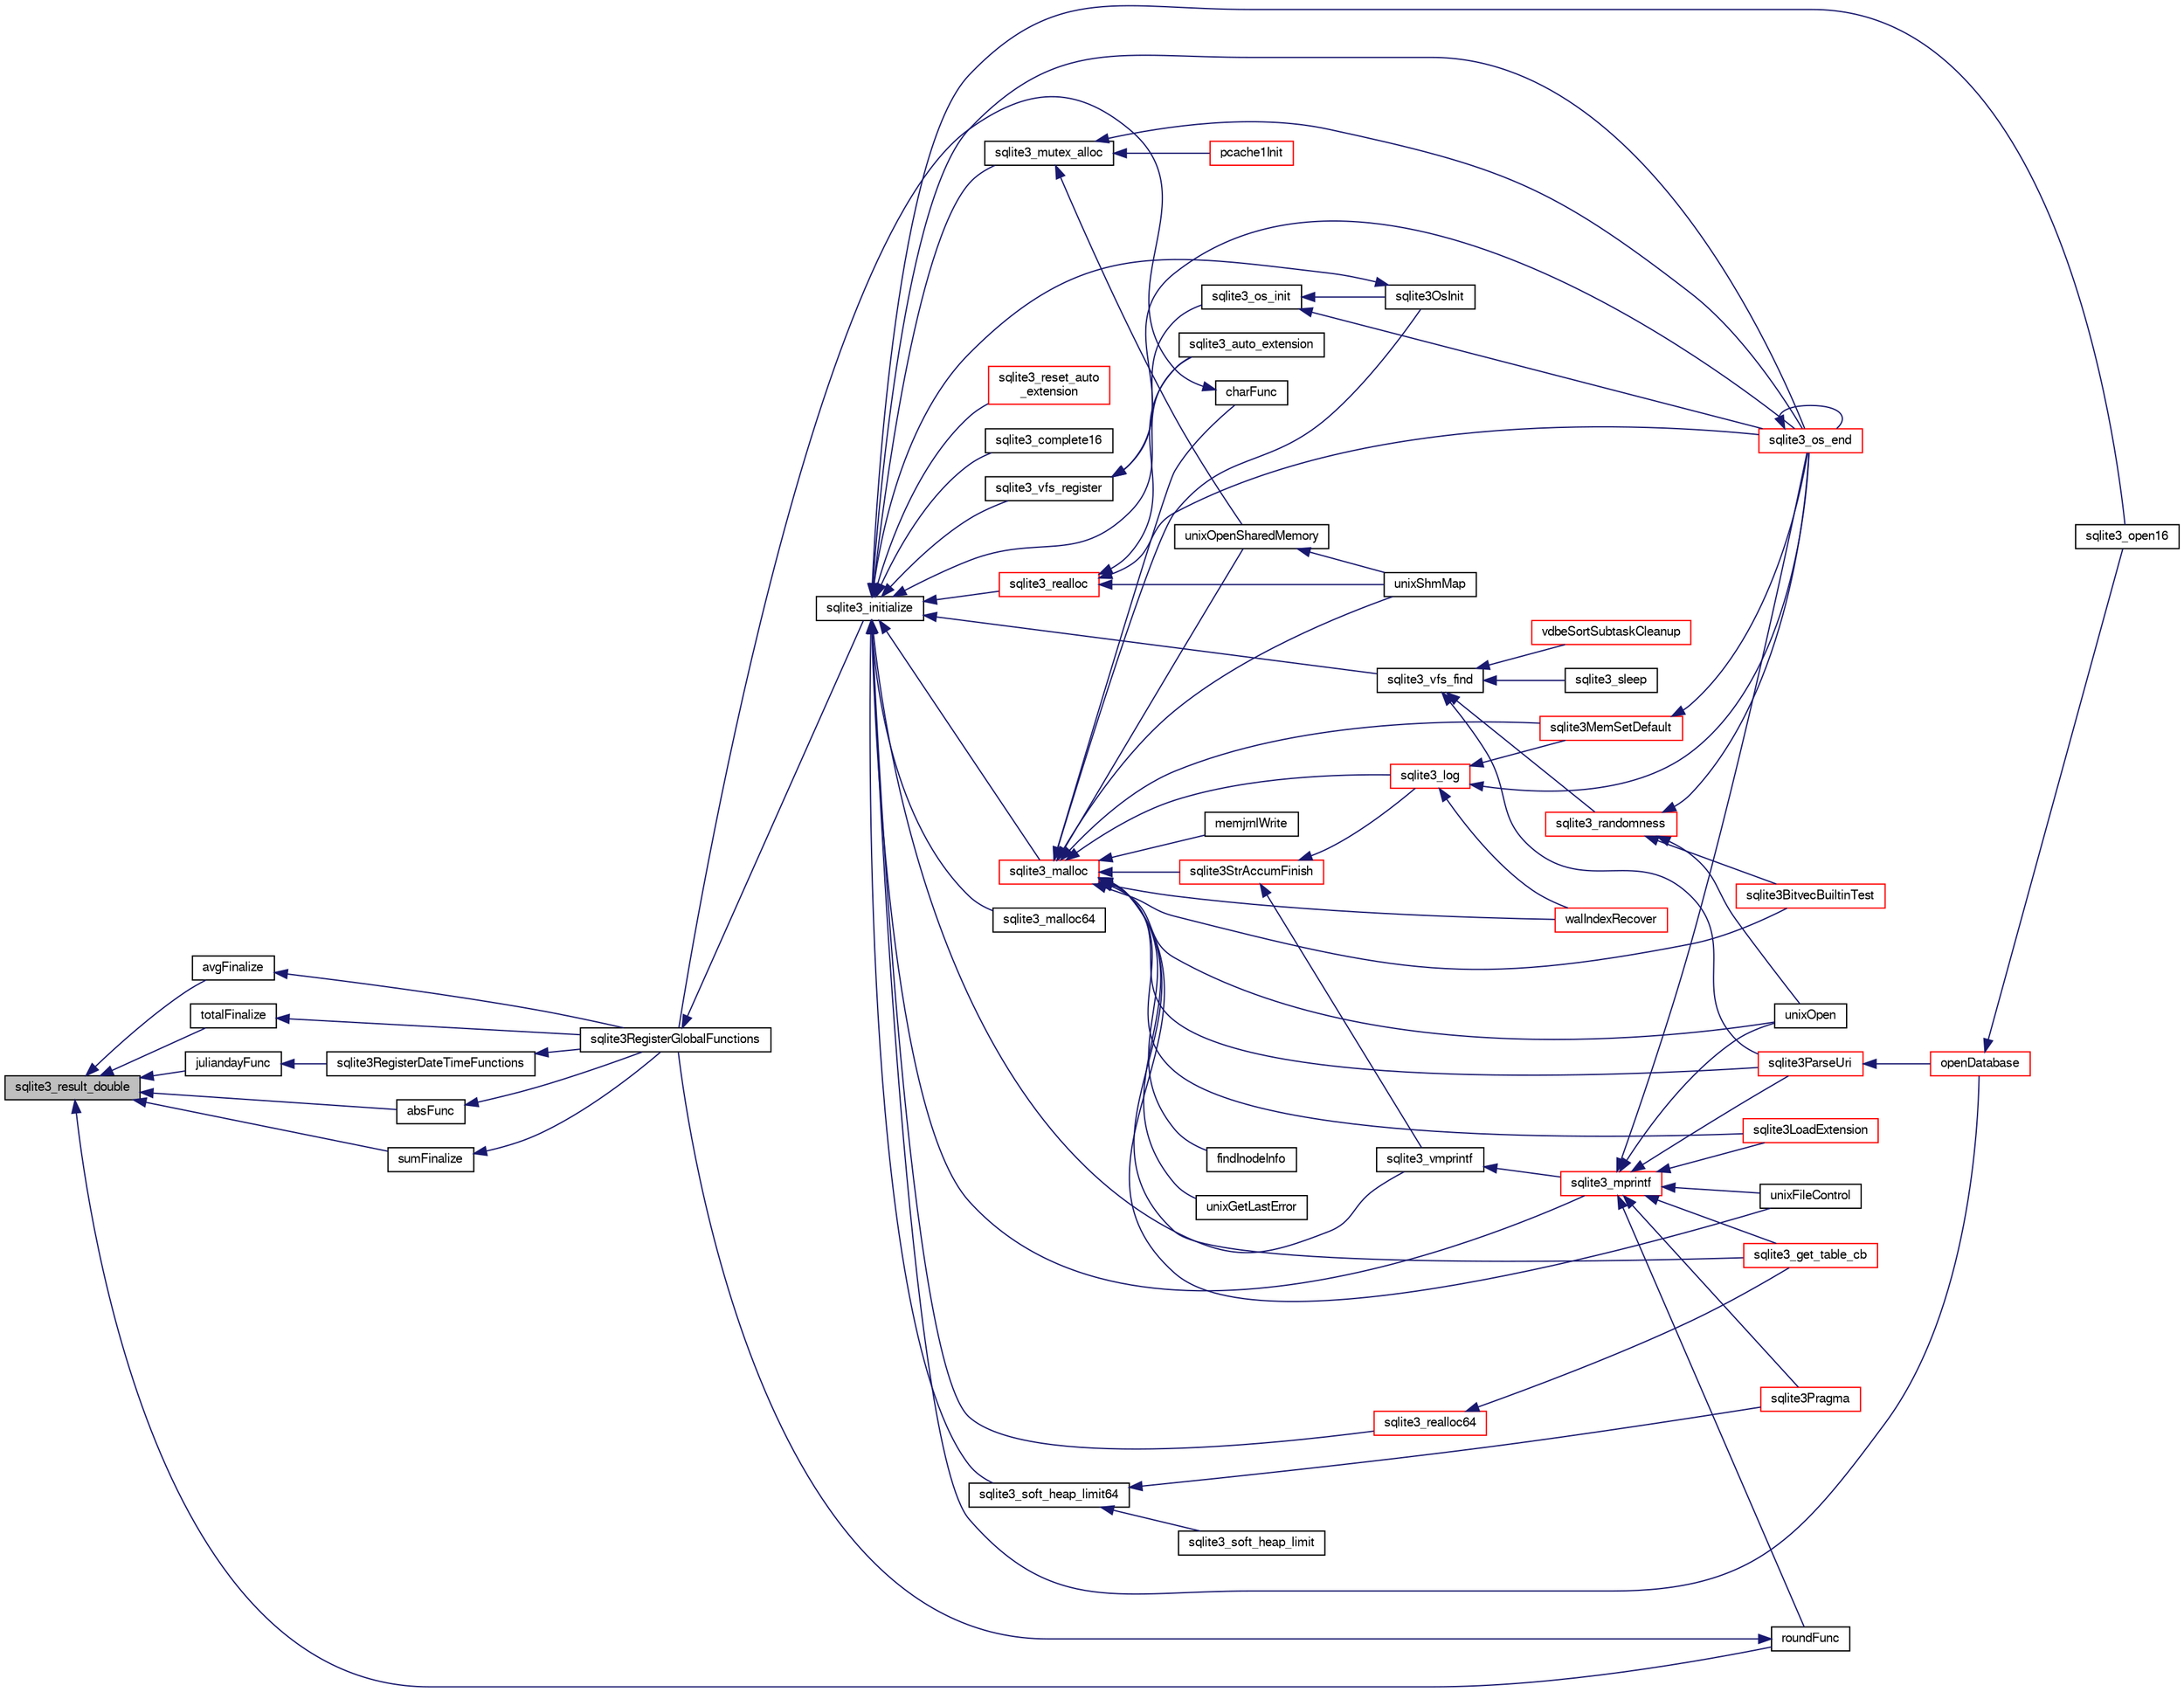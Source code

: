 digraph "sqlite3_result_double"
{
  edge [fontname="FreeSans",fontsize="10",labelfontname="FreeSans",labelfontsize="10"];
  node [fontname="FreeSans",fontsize="10",shape=record];
  rankdir="LR";
  Node369319 [label="sqlite3_result_double",height=0.2,width=0.4,color="black", fillcolor="grey75", style="filled", fontcolor="black"];
  Node369319 -> Node369320 [dir="back",color="midnightblue",fontsize="10",style="solid",fontname="FreeSans"];
  Node369320 [label="juliandayFunc",height=0.2,width=0.4,color="black", fillcolor="white", style="filled",URL="$sqlite3_8c.html#ac3eed2d3f72c21bee1e65f9d0f33a263"];
  Node369320 -> Node369321 [dir="back",color="midnightblue",fontsize="10",style="solid",fontname="FreeSans"];
  Node369321 [label="sqlite3RegisterDateTimeFunctions",height=0.2,width=0.4,color="black", fillcolor="white", style="filled",URL="$sqlite3_8c.html#a44405fdf6c4462912007f6602ecc0bb4"];
  Node369321 -> Node369322 [dir="back",color="midnightblue",fontsize="10",style="solid",fontname="FreeSans"];
  Node369322 [label="sqlite3RegisterGlobalFunctions",height=0.2,width=0.4,color="black", fillcolor="white", style="filled",URL="$sqlite3_8c.html#a9f75bd111010f29e1b8d74344473c4ec"];
  Node369322 -> Node369323 [dir="back",color="midnightblue",fontsize="10",style="solid",fontname="FreeSans"];
  Node369323 [label="sqlite3_initialize",height=0.2,width=0.4,color="black", fillcolor="white", style="filled",URL="$sqlite3_8h.html#ab0c0ee2d5d4cf8b28e9572296a8861df"];
  Node369323 -> Node369324 [dir="back",color="midnightblue",fontsize="10",style="solid",fontname="FreeSans"];
  Node369324 [label="sqlite3_vfs_find",height=0.2,width=0.4,color="black", fillcolor="white", style="filled",URL="$sqlite3_8h.html#ac201a26de3dfa1d6deb8069eb8d95627"];
  Node369324 -> Node369325 [dir="back",color="midnightblue",fontsize="10",style="solid",fontname="FreeSans"];
  Node369325 [label="sqlite3_randomness",height=0.2,width=0.4,color="red", fillcolor="white", style="filled",URL="$sqlite3_8h.html#aa452ad88657d4606e137b09c4e9315c7"];
  Node369325 -> Node369329 [dir="back",color="midnightblue",fontsize="10",style="solid",fontname="FreeSans"];
  Node369329 [label="unixOpen",height=0.2,width=0.4,color="black", fillcolor="white", style="filled",URL="$sqlite3_8c.html#a8ed5efc47b6e14f7805cd1bb9b215775"];
  Node369325 -> Node369330 [dir="back",color="midnightblue",fontsize="10",style="solid",fontname="FreeSans"];
  Node369330 [label="sqlite3_os_end",height=0.2,width=0.4,color="red", fillcolor="white", style="filled",URL="$sqlite3_8h.html#a2288c95881ecca13d994e42b6a958906"];
  Node369330 -> Node369330 [dir="back",color="midnightblue",fontsize="10",style="solid",fontname="FreeSans"];
  Node369325 -> Node369332 [dir="back",color="midnightblue",fontsize="10",style="solid",fontname="FreeSans"];
  Node369332 [label="sqlite3BitvecBuiltinTest",height=0.2,width=0.4,color="red", fillcolor="white", style="filled",URL="$sqlite3_8c.html#a9b4e3e921ce1ede6f10a9106c034ff9b"];
  Node369324 -> Node369728 [dir="back",color="midnightblue",fontsize="10",style="solid",fontname="FreeSans"];
  Node369728 [label="vdbeSortSubtaskCleanup",height=0.2,width=0.4,color="red", fillcolor="white", style="filled",URL="$sqlite3_8c.html#abc8ce4c3ef58cc10f5b27642aab32b30"];
  Node369324 -> Node369731 [dir="back",color="midnightblue",fontsize="10",style="solid",fontname="FreeSans"];
  Node369731 [label="sqlite3ParseUri",height=0.2,width=0.4,color="red", fillcolor="white", style="filled",URL="$sqlite3_8c.html#aaa912f29a67460d8b2186c97056e8767"];
  Node369731 -> Node369574 [dir="back",color="midnightblue",fontsize="10",style="solid",fontname="FreeSans"];
  Node369574 [label="openDatabase",height=0.2,width=0.4,color="red", fillcolor="white", style="filled",URL="$sqlite3_8c.html#a6a9c3bc3a64234e863413f41db473758"];
  Node369574 -> Node369577 [dir="back",color="midnightblue",fontsize="10",style="solid",fontname="FreeSans"];
  Node369577 [label="sqlite3_open16",height=0.2,width=0.4,color="black", fillcolor="white", style="filled",URL="$sqlite3_8h.html#adbc401bb96713f32e553db32f6f3ca33"];
  Node369324 -> Node369732 [dir="back",color="midnightblue",fontsize="10",style="solid",fontname="FreeSans"];
  Node369732 [label="sqlite3_sleep",height=0.2,width=0.4,color="black", fillcolor="white", style="filled",URL="$sqlite3_8h.html#ad0c133ddbbecb6433f3c6ebef8966efa"];
  Node369323 -> Node369733 [dir="back",color="midnightblue",fontsize="10",style="solid",fontname="FreeSans"];
  Node369733 [label="sqlite3_vfs_register",height=0.2,width=0.4,color="black", fillcolor="white", style="filled",URL="$sqlite3_8h.html#a7184b289ccd4c4c7200589137d88c4ae"];
  Node369733 -> Node369734 [dir="back",color="midnightblue",fontsize="10",style="solid",fontname="FreeSans"];
  Node369734 [label="sqlite3_os_init",height=0.2,width=0.4,color="black", fillcolor="white", style="filled",URL="$sqlite3_8h.html#acebc2290d00a32d3afe2361f2979038b"];
  Node369734 -> Node369735 [dir="back",color="midnightblue",fontsize="10",style="solid",fontname="FreeSans"];
  Node369735 [label="sqlite3OsInit",height=0.2,width=0.4,color="black", fillcolor="white", style="filled",URL="$sqlite3_8c.html#afeaa886fe1ca086a30fd278b1d069762"];
  Node369735 -> Node369323 [dir="back",color="midnightblue",fontsize="10",style="solid",fontname="FreeSans"];
  Node369734 -> Node369330 [dir="back",color="midnightblue",fontsize="10",style="solid",fontname="FreeSans"];
  Node369733 -> Node369330 [dir="back",color="midnightblue",fontsize="10",style="solid",fontname="FreeSans"];
  Node369323 -> Node369736 [dir="back",color="midnightblue",fontsize="10",style="solid",fontname="FreeSans"];
  Node369736 [label="sqlite3_mutex_alloc",height=0.2,width=0.4,color="black", fillcolor="white", style="filled",URL="$sqlite3_8h.html#aa3f89418cd18e99596435c958b29b650"];
  Node369736 -> Node369737 [dir="back",color="midnightblue",fontsize="10",style="solid",fontname="FreeSans"];
  Node369737 [label="unixOpenSharedMemory",height=0.2,width=0.4,color="black", fillcolor="white", style="filled",URL="$sqlite3_8c.html#a30775afa2e08ca6ddc7853326afed7c7"];
  Node369737 -> Node369738 [dir="back",color="midnightblue",fontsize="10",style="solid",fontname="FreeSans"];
  Node369738 [label="unixShmMap",height=0.2,width=0.4,color="black", fillcolor="white", style="filled",URL="$sqlite3_8c.html#aeaa77f0ab08a4f4ee5f86e8c9727e974"];
  Node369736 -> Node369330 [dir="back",color="midnightblue",fontsize="10",style="solid",fontname="FreeSans"];
  Node369736 -> Node369739 [dir="back",color="midnightblue",fontsize="10",style="solid",fontname="FreeSans"];
  Node369739 [label="pcache1Init",height=0.2,width=0.4,color="red", fillcolor="white", style="filled",URL="$sqlite3_8c.html#a05e9c1daf3dd812db1d769b69b20e069"];
  Node369323 -> Node369809 [dir="back",color="midnightblue",fontsize="10",style="solid",fontname="FreeSans"];
  Node369809 [label="sqlite3_soft_heap_limit64",height=0.2,width=0.4,color="black", fillcolor="white", style="filled",URL="$sqlite3_8h.html#ab37b3a4d1652e3acb2c43d1252e6b852"];
  Node369809 -> Node369810 [dir="back",color="midnightblue",fontsize="10",style="solid",fontname="FreeSans"];
  Node369810 [label="sqlite3_soft_heap_limit",height=0.2,width=0.4,color="black", fillcolor="white", style="filled",URL="$sqlite3_8h.html#a18c3472581de3072201723e798524fdc"];
  Node369809 -> Node369417 [dir="back",color="midnightblue",fontsize="10",style="solid",fontname="FreeSans"];
  Node369417 [label="sqlite3Pragma",height=0.2,width=0.4,color="red", fillcolor="white", style="filled",URL="$sqlite3_8c.html#a111391370f58f8e6a6eca51fd34d62ed"];
  Node369323 -> Node369811 [dir="back",color="midnightblue",fontsize="10",style="solid",fontname="FreeSans"];
  Node369811 [label="sqlite3_malloc",height=0.2,width=0.4,color="red", fillcolor="white", style="filled",URL="$sqlite3_8h.html#a510e31845345737f17d86ce0b2328356"];
  Node369811 -> Node369735 [dir="back",color="midnightblue",fontsize="10",style="solid",fontname="FreeSans"];
  Node369811 -> Node369807 [dir="back",color="midnightblue",fontsize="10",style="solid",fontname="FreeSans"];
  Node369807 [label="sqlite3MemSetDefault",height=0.2,width=0.4,color="red", fillcolor="white", style="filled",URL="$sqlite3_8c.html#a162fbfd727e92c5f8f72625b5ff62549"];
  Node369807 -> Node369330 [dir="back",color="midnightblue",fontsize="10",style="solid",fontname="FreeSans"];
  Node369811 -> Node369812 [dir="back",color="midnightblue",fontsize="10",style="solid",fontname="FreeSans"];
  Node369812 [label="sqlite3StrAccumFinish",height=0.2,width=0.4,color="red", fillcolor="white", style="filled",URL="$sqlite3_8c.html#adb7f26b10ac1b847db6f000ef4c2e2ba"];
  Node369812 -> Node369886 [dir="back",color="midnightblue",fontsize="10",style="solid",fontname="FreeSans"];
  Node369886 [label="sqlite3_vmprintf",height=0.2,width=0.4,color="black", fillcolor="white", style="filled",URL="$sqlite3_8h.html#ac240de67ddf003828f16a6d9dd3fa3ca"];
  Node369886 -> Node369887 [dir="back",color="midnightblue",fontsize="10",style="solid",fontname="FreeSans"];
  Node369887 [label="sqlite3_mprintf",height=0.2,width=0.4,color="red", fillcolor="white", style="filled",URL="$sqlite3_8h.html#a9533933e57f7ccbb48c32041ce3a8862"];
  Node369887 -> Node369328 [dir="back",color="midnightblue",fontsize="10",style="solid",fontname="FreeSans"];
  Node369328 [label="unixFileControl",height=0.2,width=0.4,color="black", fillcolor="white", style="filled",URL="$sqlite3_8c.html#ad71f213fa385cc58f307cefd953c03ae"];
  Node369887 -> Node369329 [dir="back",color="midnightblue",fontsize="10",style="solid",fontname="FreeSans"];
  Node369887 -> Node369330 [dir="back",color="midnightblue",fontsize="10",style="solid",fontname="FreeSans"];
  Node369887 -> Node369889 [dir="back",color="midnightblue",fontsize="10",style="solid",fontname="FreeSans"];
  Node369889 [label="roundFunc",height=0.2,width=0.4,color="black", fillcolor="white", style="filled",URL="$sqlite3_8c.html#a8c444ba254edc27891111b76e7ba85e7"];
  Node369889 -> Node369322 [dir="back",color="midnightblue",fontsize="10",style="solid",fontname="FreeSans"];
  Node369887 -> Node369890 [dir="back",color="midnightblue",fontsize="10",style="solid",fontname="FreeSans"];
  Node369890 [label="sqlite3LoadExtension",height=0.2,width=0.4,color="red", fillcolor="white", style="filled",URL="$sqlite3_8c.html#a3b46232455de4779a67c63b2c9004245"];
  Node369887 -> Node369417 [dir="back",color="midnightblue",fontsize="10",style="solid",fontname="FreeSans"];
  Node369887 -> Node369893 [dir="back",color="midnightblue",fontsize="10",style="solid",fontname="FreeSans"];
  Node369893 [label="sqlite3_get_table_cb",height=0.2,width=0.4,color="red", fillcolor="white", style="filled",URL="$sqlite3_8c.html#a1dbaba1b543953c0dade97357c5866b1"];
  Node369887 -> Node369731 [dir="back",color="midnightblue",fontsize="10",style="solid",fontname="FreeSans"];
  Node369812 -> Node369995 [dir="back",color="midnightblue",fontsize="10",style="solid",fontname="FreeSans"];
  Node369995 [label="sqlite3_log",height=0.2,width=0.4,color="red", fillcolor="white", style="filled",URL="$sqlite3_8h.html#a298c9699bf9c143662c6b1fec4b2dc3b"];
  Node369995 -> Node369807 [dir="back",color="midnightblue",fontsize="10",style="solid",fontname="FreeSans"];
  Node369995 -> Node369330 [dir="back",color="midnightblue",fontsize="10",style="solid",fontname="FreeSans"];
  Node369995 -> Node369924 [dir="back",color="midnightblue",fontsize="10",style="solid",fontname="FreeSans"];
  Node369924 [label="walIndexRecover",height=0.2,width=0.4,color="red", fillcolor="white", style="filled",URL="$sqlite3_8c.html#ab4ee99f3710323acbeb6c495dd18d205"];
  Node369811 -> Node369995 [dir="back",color="midnightblue",fontsize="10",style="solid",fontname="FreeSans"];
  Node369811 -> Node370074 [dir="back",color="midnightblue",fontsize="10",style="solid",fontname="FreeSans"];
  Node370074 [label="findInodeInfo",height=0.2,width=0.4,color="black", fillcolor="white", style="filled",URL="$sqlite3_8c.html#ac92c39062e69a79c4a62dfd55242c782"];
  Node369811 -> Node369328 [dir="back",color="midnightblue",fontsize="10",style="solid",fontname="FreeSans"];
  Node369811 -> Node369737 [dir="back",color="midnightblue",fontsize="10",style="solid",fontname="FreeSans"];
  Node369811 -> Node369738 [dir="back",color="midnightblue",fontsize="10",style="solid",fontname="FreeSans"];
  Node369811 -> Node369329 [dir="back",color="midnightblue",fontsize="10",style="solid",fontname="FreeSans"];
  Node369811 -> Node369907 [dir="back",color="midnightblue",fontsize="10",style="solid",fontname="FreeSans"];
  Node369907 [label="unixGetLastError",height=0.2,width=0.4,color="black", fillcolor="white", style="filled",URL="$sqlite3_8c.html#aed1e42f49d74b419c3c85b559dd61240"];
  Node369811 -> Node369332 [dir="back",color="midnightblue",fontsize="10",style="solid",fontname="FreeSans"];
  Node369811 -> Node369924 [dir="back",color="midnightblue",fontsize="10",style="solid",fontname="FreeSans"];
  Node369811 -> Node370075 [dir="back",color="midnightblue",fontsize="10",style="solid",fontname="FreeSans"];
  Node370075 [label="memjrnlWrite",height=0.2,width=0.4,color="black", fillcolor="white", style="filled",URL="$sqlite3_8c.html#af8bd7d5d7eafce5542f8de300a120c47"];
  Node369811 -> Node370076 [dir="back",color="midnightblue",fontsize="10",style="solid",fontname="FreeSans"];
  Node370076 [label="charFunc",height=0.2,width=0.4,color="black", fillcolor="white", style="filled",URL="$sqlite3_8c.html#ab9b72ce47fcea3c3b92e816435a0fd91"];
  Node370076 -> Node369322 [dir="back",color="midnightblue",fontsize="10",style="solid",fontname="FreeSans"];
  Node369811 -> Node369890 [dir="back",color="midnightblue",fontsize="10",style="solid",fontname="FreeSans"];
  Node369811 -> Node369893 [dir="back",color="midnightblue",fontsize="10",style="solid",fontname="FreeSans"];
  Node369811 -> Node369731 [dir="back",color="midnightblue",fontsize="10",style="solid",fontname="FreeSans"];
  Node369323 -> Node370077 [dir="back",color="midnightblue",fontsize="10",style="solid",fontname="FreeSans"];
  Node370077 [label="sqlite3_malloc64",height=0.2,width=0.4,color="black", fillcolor="white", style="filled",URL="$sqlite3_8h.html#a12b7ee85e539ea28c130c5c75b96a82a"];
  Node369323 -> Node370078 [dir="back",color="midnightblue",fontsize="10",style="solid",fontname="FreeSans"];
  Node370078 [label="sqlite3_realloc",height=0.2,width=0.4,color="red", fillcolor="white", style="filled",URL="$sqlite3_8h.html#a627f0eeface58024ef47403d8cc76b35"];
  Node370078 -> Node369738 [dir="back",color="midnightblue",fontsize="10",style="solid",fontname="FreeSans"];
  Node370078 -> Node369330 [dir="back",color="midnightblue",fontsize="10",style="solid",fontname="FreeSans"];
  Node370078 -> Node370094 [dir="back",color="midnightblue",fontsize="10",style="solid",fontname="FreeSans"];
  Node370094 [label="sqlite3_auto_extension",height=0.2,width=0.4,color="black", fillcolor="white", style="filled",URL="$sqlite3_8h.html#a85a95b45e94f6bcd52aa39b6acdb36d7"];
  Node369323 -> Node370096 [dir="back",color="midnightblue",fontsize="10",style="solid",fontname="FreeSans"];
  Node370096 [label="sqlite3_realloc64",height=0.2,width=0.4,color="red", fillcolor="white", style="filled",URL="$sqlite3_8h.html#afe88c85e9f864a3fd92941cad197245d"];
  Node370096 -> Node369893 [dir="back",color="midnightblue",fontsize="10",style="solid",fontname="FreeSans"];
  Node369323 -> Node369886 [dir="back",color="midnightblue",fontsize="10",style="solid",fontname="FreeSans"];
  Node369323 -> Node369887 [dir="back",color="midnightblue",fontsize="10",style="solid",fontname="FreeSans"];
  Node369323 -> Node369330 [dir="back",color="midnightblue",fontsize="10",style="solid",fontname="FreeSans"];
  Node369323 -> Node370094 [dir="back",color="midnightblue",fontsize="10",style="solid",fontname="FreeSans"];
  Node369323 -> Node370196 [dir="back",color="midnightblue",fontsize="10",style="solid",fontname="FreeSans"];
  Node370196 [label="sqlite3_reset_auto\l_extension",height=0.2,width=0.4,color="red", fillcolor="white", style="filled",URL="$sqlite3_8h.html#ac33f4064ae6690cada7bdc89e8153ffc"];
  Node369323 -> Node370061 [dir="back",color="midnightblue",fontsize="10",style="solid",fontname="FreeSans"];
  Node370061 [label="sqlite3_complete16",height=0.2,width=0.4,color="black", fillcolor="white", style="filled",URL="$sqlite3_8h.html#a3260341c2ef82787acca48414a1d03a1"];
  Node369323 -> Node369574 [dir="back",color="midnightblue",fontsize="10",style="solid",fontname="FreeSans"];
  Node369323 -> Node369577 [dir="back",color="midnightblue",fontsize="10",style="solid",fontname="FreeSans"];
  Node369319 -> Node370123 [dir="back",color="midnightblue",fontsize="10",style="solid",fontname="FreeSans"];
  Node370123 [label="absFunc",height=0.2,width=0.4,color="black", fillcolor="white", style="filled",URL="$sqlite3_8c.html#af271994a34f441432d50d7095e0ed23d"];
  Node370123 -> Node369322 [dir="back",color="midnightblue",fontsize="10",style="solid",fontname="FreeSans"];
  Node369319 -> Node369889 [dir="back",color="midnightblue",fontsize="10",style="solid",fontname="FreeSans"];
  Node369319 -> Node370124 [dir="back",color="midnightblue",fontsize="10",style="solid",fontname="FreeSans"];
  Node370124 [label="sumFinalize",height=0.2,width=0.4,color="black", fillcolor="white", style="filled",URL="$sqlite3_8c.html#a09f66b45d4b3b0e332744766a4f944fb"];
  Node370124 -> Node369322 [dir="back",color="midnightblue",fontsize="10",style="solid",fontname="FreeSans"];
  Node369319 -> Node370134 [dir="back",color="midnightblue",fontsize="10",style="solid",fontname="FreeSans"];
  Node370134 [label="avgFinalize",height=0.2,width=0.4,color="black", fillcolor="white", style="filled",URL="$sqlite3_8c.html#ace3a4c9f975a2bd5097c13bf8530f043"];
  Node370134 -> Node369322 [dir="back",color="midnightblue",fontsize="10",style="solid",fontname="FreeSans"];
  Node369319 -> Node370135 [dir="back",color="midnightblue",fontsize="10",style="solid",fontname="FreeSans"];
  Node370135 [label="totalFinalize",height=0.2,width=0.4,color="black", fillcolor="white", style="filled",URL="$sqlite3_8c.html#ae114661e6db16baf0f523e5d0f0f82e3"];
  Node370135 -> Node369322 [dir="back",color="midnightblue",fontsize="10",style="solid",fontname="FreeSans"];
}
